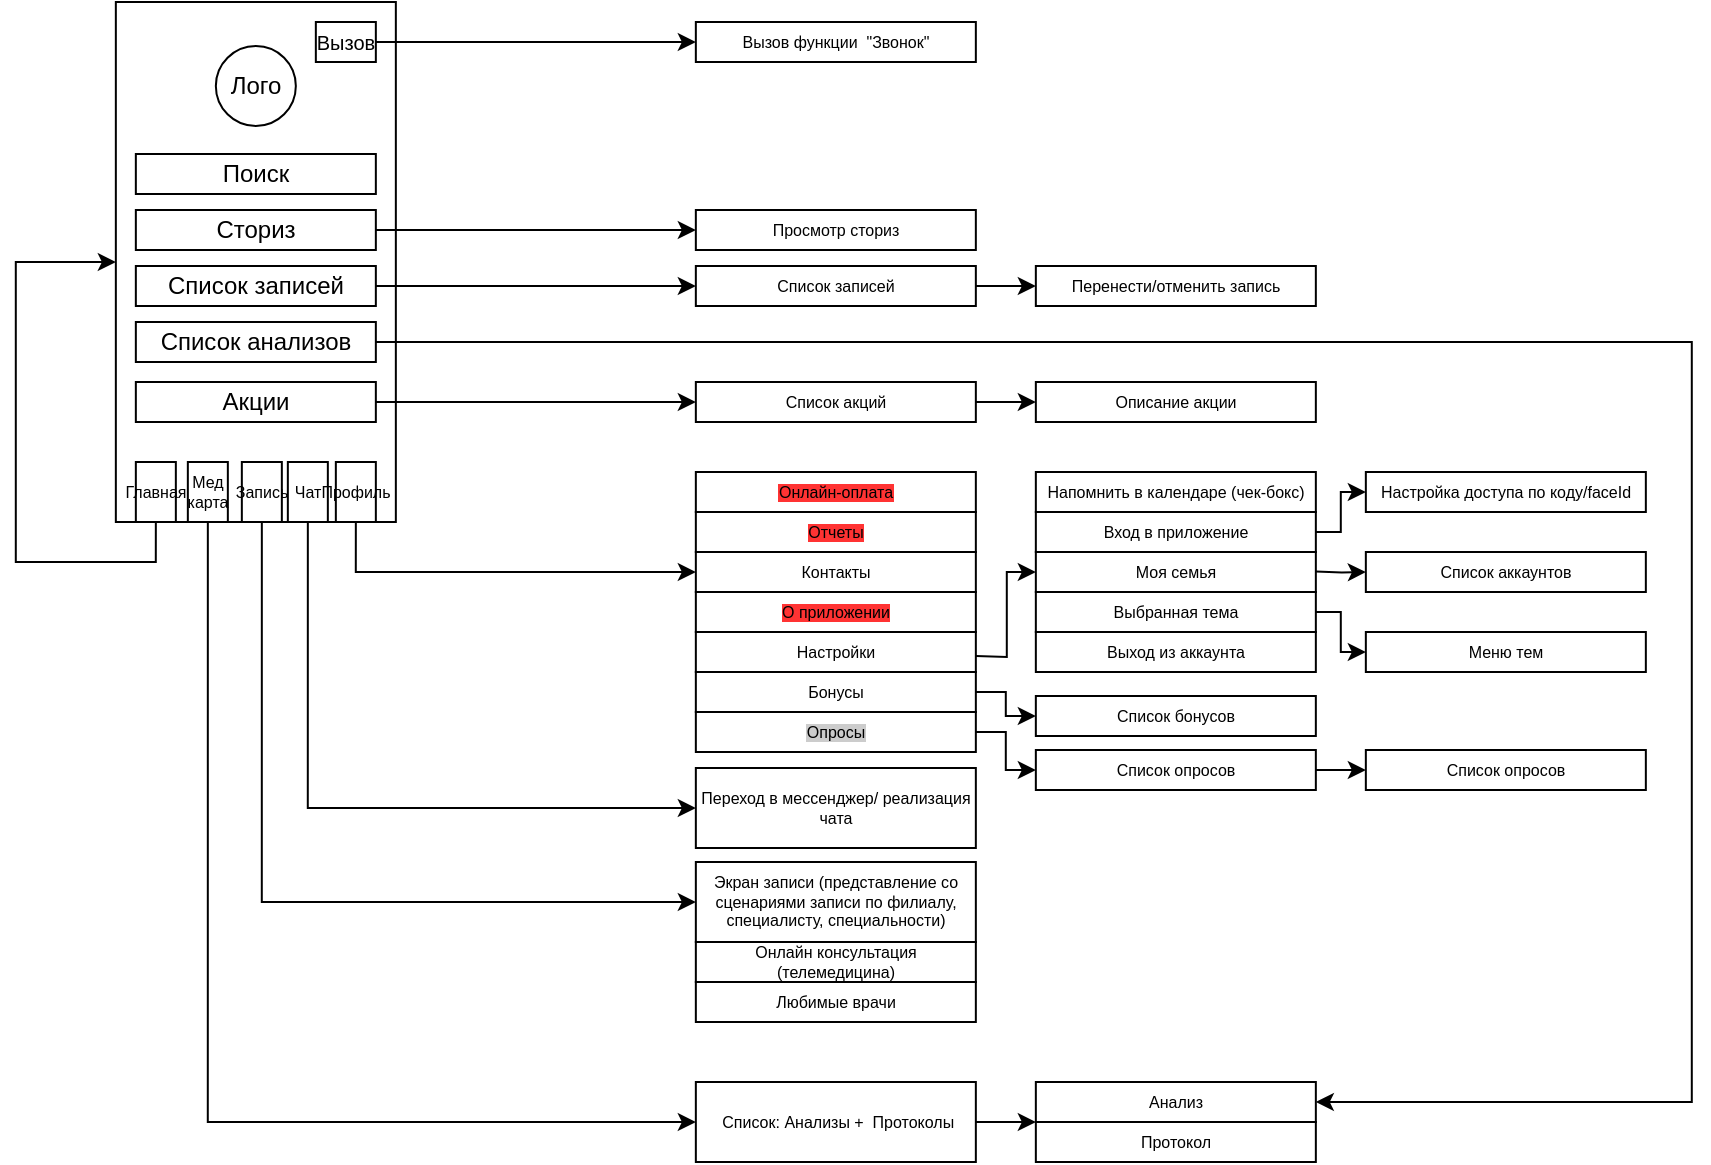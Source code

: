 <mxfile version="20.5.3" type="github" pages="2">
  <diagram name="Ver1" id="e56a1550-8fbb-45ad-956c-1786394a9013">
    <mxGraphModel dx="1193" dy="715" grid="0" gridSize="10" guides="1" tooltips="1" connect="1" arrows="1" fold="1" page="1" pageScale="1" pageWidth="1169" pageHeight="827" background="none" math="0" shadow="0">
      <root>
        <mxCell id="0" />
        <mxCell id="1" parent="0" />
        <mxCell id="BF7QnLyOECrAmGqUTROv-1" value="" style="whiteSpace=wrap;html=1;fillColor=none;strokeColor=#000000;" parent="1" vertex="1">
          <mxGeometry x="237.92" y="85" width="140" height="260" as="geometry" />
        </mxCell>
        <mxCell id="BF7QnLyOECrAmGqUTROv-2" value="Сториз" style="rounded=0;whiteSpace=wrap;html=1;fillColor=none;" parent="1" vertex="1">
          <mxGeometry x="247.92" y="189" width="120" height="20" as="geometry" />
        </mxCell>
        <mxCell id="BF7QnLyOECrAmGqUTROv-3" value="Список записей" style="rounded=0;whiteSpace=wrap;html=1;fillColor=none;" parent="1" vertex="1">
          <mxGeometry x="247.92" y="217" width="120" height="20" as="geometry" />
        </mxCell>
        <mxCell id="BF7QnLyOECrAmGqUTROv-4" value="Лого" style="ellipse;whiteSpace=wrap;html=1;aspect=fixed;fillColor=none;" parent="1" vertex="1">
          <mxGeometry x="287.92" y="107" width="40" height="40" as="geometry" />
        </mxCell>
        <mxCell id="BF7QnLyOECrAmGqUTROv-5" value="Вызов" style="rounded=0;whiteSpace=wrap;html=1;fillColor=none;fontSize=10;" parent="1" vertex="1">
          <mxGeometry x="337.92" y="95" width="30" height="20" as="geometry" />
        </mxCell>
        <mxCell id="BF7QnLyOECrAmGqUTROv-6" value="Список анализов" style="rounded=0;whiteSpace=wrap;html=1;fillColor=none;" parent="1" vertex="1">
          <mxGeometry x="247.92" y="245" width="120" height="20" as="geometry" />
        </mxCell>
        <mxCell id="BF7QnLyOECrAmGqUTROv-7" value="&lt;font style=&quot;font-size: 8px;&quot;&gt;Главная&lt;/font&gt;" style="rounded=0;whiteSpace=wrap;html=1;fillColor=none;fontSize=8;" parent="1" vertex="1">
          <mxGeometry x="247.92" y="315" width="20" height="30" as="geometry" />
        </mxCell>
        <mxCell id="BF7QnLyOECrAmGqUTROv-8" value="&lt;font style=&quot;font-size: 8px;&quot;&gt;Запись&lt;/font&gt;" style="rounded=0;whiteSpace=wrap;html=1;fillColor=none;fontSize=8;" parent="1" vertex="1">
          <mxGeometry x="300.92" y="315" width="20" height="30" as="geometry" />
        </mxCell>
        <mxCell id="BF7QnLyOECrAmGqUTROv-9" value="&lt;font style=&quot;font-size: 8px;&quot;&gt;Мед карта&lt;/font&gt;" style="rounded=0;whiteSpace=wrap;html=1;fillColor=none;fontSize=8;" parent="1" vertex="1">
          <mxGeometry x="273.92" y="315" width="20" height="30" as="geometry" />
        </mxCell>
        <mxCell id="BF7QnLyOECrAmGqUTROv-10" value="&lt;font style=&quot;font-size: 8px;&quot;&gt;Профиль&lt;/font&gt;" style="rounded=0;whiteSpace=wrap;html=1;fillColor=none;fontSize=8;" parent="1" vertex="1">
          <mxGeometry x="347.92" y="315" width="20" height="30" as="geometry" />
        </mxCell>
        <mxCell id="BF7QnLyOECrAmGqUTROv-11" value="Экран записи (представление со сценариями записи по филиалу, специалисту, специальности)" style="whiteSpace=wrap;html=1;strokeColor=#000000;fontSize=8;fillColor=none;" parent="1" vertex="1">
          <mxGeometry x="527.92" y="515" width="140" height="40" as="geometry" />
        </mxCell>
        <mxCell id="BF7QnLyOECrAmGqUTROv-13" value="" style="endArrow=classic;html=1;rounded=0;fontSize=8;edgeStyle=orthogonalEdgeStyle;exitX=0.5;exitY=1;exitDx=0;exitDy=0;entryX=0;entryY=0.5;entryDx=0;entryDy=0;" parent="1" source="BF7QnLyOECrAmGqUTROv-8" target="BF7QnLyOECrAmGqUTROv-11" edge="1">
          <mxGeometry width="50" height="50" relative="1" as="geometry">
            <mxPoint x="347.92" y="485" as="sourcePoint" />
            <mxPoint x="397.92" y="435" as="targetPoint" />
            <Array as="points">
              <mxPoint x="310.92" y="535" />
            </Array>
          </mxGeometry>
        </mxCell>
        <mxCell id="BF7QnLyOECrAmGqUTROv-15" value="Список записей" style="whiteSpace=wrap;html=1;strokeColor=#000000;fontSize=8;fillColor=none;" parent="1" vertex="1">
          <mxGeometry x="527.92" y="217" width="140" height="20" as="geometry" />
        </mxCell>
        <mxCell id="BF7QnLyOECrAmGqUTROv-16" value="" style="endArrow=classic;html=1;rounded=0;fontSize=8;edgeStyle=orthogonalEdgeStyle;exitX=1;exitY=0.5;exitDx=0;exitDy=0;entryX=0;entryY=0.5;entryDx=0;entryDy=0;" parent="1" source="BF7QnLyOECrAmGqUTROv-3" target="BF7QnLyOECrAmGqUTROv-15" edge="1">
          <mxGeometry width="50" height="50" relative="1" as="geometry">
            <mxPoint x="302.92" y="355" as="sourcePoint" />
            <mxPoint x="537.92" y="140" as="targetPoint" />
          </mxGeometry>
        </mxCell>
        <mxCell id="BF7QnLyOECrAmGqUTROv-18" value="" style="endArrow=classic;html=1;rounded=0;fontSize=8;edgeStyle=orthogonalEdgeStyle;entryX=0;entryY=0.5;entryDx=0;entryDy=0;exitX=0.5;exitY=1;exitDx=0;exitDy=0;" parent="1" source="BF7QnLyOECrAmGqUTROv-9" target="BF7QnLyOECrAmGqUTROv-19" edge="1">
          <mxGeometry width="50" height="50" relative="1" as="geometry">
            <mxPoint x="302.92" y="355" as="sourcePoint" />
            <mxPoint x="527.92" y="575" as="targetPoint" />
            <Array as="points">
              <mxPoint x="283.92" y="645" />
            </Array>
          </mxGeometry>
        </mxCell>
        <mxCell id="BF7QnLyOECrAmGqUTROv-19" value="&amp;nbsp;Список: Анализы + &amp;nbsp;Протоколы" style="whiteSpace=wrap;html=1;strokeColor=#000000;fontSize=8;fillColor=none;" parent="1" vertex="1">
          <mxGeometry x="527.92" y="625" width="140" height="40" as="geometry" />
        </mxCell>
        <mxCell id="BF7QnLyOECrAmGqUTROv-24" value="" style="endArrow=classic;html=1;rounded=0;fontSize=8;edgeStyle=orthogonalEdgeStyle;exitX=0.5;exitY=1;exitDx=0;exitDy=0;entryX=0;entryY=0.5;entryDx=0;entryDy=0;" parent="1" source="BF7QnLyOECrAmGqUTROv-10" target="BF7QnLyOECrAmGqUTROv-34" edge="1">
          <mxGeometry width="50" height="50" relative="1" as="geometry">
            <mxPoint x="332.92" y="355" as="sourcePoint" />
            <mxPoint x="527.92" y="315" as="targetPoint" />
            <Array as="points">
              <mxPoint x="357.92" y="370" />
            </Array>
          </mxGeometry>
        </mxCell>
        <mxCell id="BF7QnLyOECrAmGqUTROv-25" value="Отчеты" style="whiteSpace=wrap;html=1;strokeColor=#000000;fontSize=8;fillColor=none;labelBackgroundColor=#FF3333;" parent="1" vertex="1">
          <mxGeometry x="527.92" y="340" width="140" height="20" as="geometry" />
        </mxCell>
        <mxCell id="BF7QnLyOECrAmGqUTROv-26" value="Онлайн-оплата" style="whiteSpace=wrap;html=1;strokeColor=#000000;fontSize=8;fillColor=none;labelBackgroundColor=#FF3333;" parent="1" vertex="1">
          <mxGeometry x="527.92" y="320" width="140" height="20" as="geometry" />
        </mxCell>
        <mxCell id="BF7QnLyOECrAmGqUTROv-27" value="Перенести/отменить запись" style="whiteSpace=wrap;html=1;strokeColor=#000000;fontSize=8;fillColor=none;" parent="1" vertex="1">
          <mxGeometry x="697.92" y="217" width="140" height="20" as="geometry" />
        </mxCell>
        <mxCell id="BF7QnLyOECrAmGqUTROv-28" value="" style="endArrow=classic;html=1;rounded=0;fontSize=8;edgeStyle=orthogonalEdgeStyle;exitX=1;exitY=0.5;exitDx=0;exitDy=0;entryX=0;entryY=0.5;entryDx=0;entryDy=0;" parent="1" source="BF7QnLyOECrAmGqUTROv-15" target="BF7QnLyOECrAmGqUTROv-27" edge="1">
          <mxGeometry width="50" height="50" relative="1" as="geometry">
            <mxPoint x="377.92" y="321" as="sourcePoint" />
            <mxPoint x="537.92" y="270" as="targetPoint" />
          </mxGeometry>
        </mxCell>
        <mxCell id="BF7QnLyOECrAmGqUTROv-29" value="&lt;font style=&quot;font-size: 8px;&quot;&gt;Чат&lt;/font&gt;" style="rounded=0;whiteSpace=wrap;html=1;fillColor=none;fontSize=8;" parent="1" vertex="1">
          <mxGeometry x="323.92" y="315" width="20" height="30" as="geometry" />
        </mxCell>
        <mxCell id="BF7QnLyOECrAmGqUTROv-30" value="Переход в мессенджер/ реализация чата" style="whiteSpace=wrap;html=1;strokeColor=#000000;fontSize=8;fillColor=none;" parent="1" vertex="1">
          <mxGeometry x="527.92" y="468" width="140" height="40" as="geometry" />
        </mxCell>
        <mxCell id="BF7QnLyOECrAmGqUTROv-31" value="" style="endArrow=classic;html=1;rounded=0;fontSize=8;edgeStyle=orthogonalEdgeStyle;exitX=0.5;exitY=1;exitDx=0;exitDy=0;entryX=0;entryY=0.5;entryDx=0;entryDy=0;" parent="1" source="BF7QnLyOECrAmGqUTROv-29" target="BF7QnLyOECrAmGqUTROv-30" edge="1">
          <mxGeometry width="50" height="50" relative="1" as="geometry">
            <mxPoint x="367.92" y="355" as="sourcePoint" />
            <mxPoint x="537.92" y="325" as="targetPoint" />
          </mxGeometry>
        </mxCell>
        <mxCell id="BF7QnLyOECrAmGqUTROv-32" value="Настройки" style="whiteSpace=wrap;html=1;strokeColor=#000000;fontSize=8;fillColor=none;" parent="1" vertex="1">
          <mxGeometry x="527.92" y="400" width="140" height="20" as="geometry" />
        </mxCell>
        <mxCell id="BF7QnLyOECrAmGqUTROv-33" value="О приложении" style="whiteSpace=wrap;html=1;strokeColor=#000000;fontSize=8;fillColor=none;labelBackgroundColor=#FF3333;" parent="1" vertex="1">
          <mxGeometry x="527.92" y="380" width="140" height="20" as="geometry" />
        </mxCell>
        <mxCell id="BF7QnLyOECrAmGqUTROv-34" value="Контакты" style="whiteSpace=wrap;html=1;strokeColor=#000000;fontSize=8;fillColor=none;" parent="1" vertex="1">
          <mxGeometry x="527.92" y="360" width="140" height="20" as="geometry" />
        </mxCell>
        <mxCell id="BF7QnLyOECrAmGqUTROv-35" value="Любимые врачи" style="whiteSpace=wrap;html=1;strokeColor=#000000;fontSize=8;fillColor=none;" parent="1" vertex="1">
          <mxGeometry x="527.92" y="575" width="140" height="20" as="geometry" />
        </mxCell>
        <mxCell id="BF7QnLyOECrAmGqUTROv-36" value="&lt;span style=&quot;text-align: start;&quot; id=&quot;docs-internal-guid-0211ff13-7fff-39c4-9cb2-1fb3c6d399ae&quot;&gt;&lt;span style=&quot;font-family: Arial; font-variant-ligatures: normal; font-variant-east-asian: normal; font-variant-position: normal; vertical-align: baseline;&quot;&gt;&lt;font style=&quot;font-size: 8px;&quot;&gt;Онлайн консультация (телемедицина)&lt;/font&gt;&lt;/span&gt;&lt;/span&gt;" style="whiteSpace=wrap;html=1;strokeColor=#000000;fontSize=8;fillColor=none;" parent="1" vertex="1">
          <mxGeometry x="527.92" y="555" width="140" height="20" as="geometry" />
        </mxCell>
        <mxCell id="BF7QnLyOECrAmGqUTROv-37" value="" style="endArrow=classic;html=1;rounded=0;fontSize=8;edgeStyle=orthogonalEdgeStyle;exitX=1;exitY=0.5;exitDx=0;exitDy=0;entryX=1;entryY=0.5;entryDx=0;entryDy=0;" parent="1" source="BF7QnLyOECrAmGqUTROv-6" target="BF7QnLyOECrAmGqUTROv-43" edge="1">
          <mxGeometry width="50" height="50" relative="1" as="geometry">
            <mxPoint x="377.92" y="260" as="sourcePoint" />
            <mxPoint x="537.92" y="260" as="targetPoint" />
            <Array as="points">
              <mxPoint x="1025.92" y="255" />
              <mxPoint x="1025.92" y="635" />
            </Array>
          </mxGeometry>
        </mxCell>
        <mxCell id="BF7QnLyOECrAmGqUTROv-38" value="Просмотр сториз" style="whiteSpace=wrap;html=1;strokeColor=#000000;fontSize=8;fillColor=none;" parent="1" vertex="1">
          <mxGeometry x="527.92" y="189" width="140" height="20" as="geometry" />
        </mxCell>
        <mxCell id="BF7QnLyOECrAmGqUTROv-39" value="" style="endArrow=classic;html=1;rounded=0;fontSize=8;edgeStyle=orthogonalEdgeStyle;exitX=1;exitY=0.5;exitDx=0;exitDy=0;entryX=0;entryY=0.5;entryDx=0;entryDy=0;" parent="1" source="BF7QnLyOECrAmGqUTROv-2" target="BF7QnLyOECrAmGqUTROv-38" edge="1">
          <mxGeometry width="50" height="50" relative="1" as="geometry">
            <mxPoint x="377.92" y="260" as="sourcePoint" />
            <mxPoint x="537.92" y="260" as="targetPoint" />
          </mxGeometry>
        </mxCell>
        <mxCell id="BF7QnLyOECrAmGqUTROv-40" value="Вызов функции &amp;nbsp;&quot;Звонок&quot;" style="whiteSpace=wrap;html=1;strokeColor=#000000;fontSize=8;fillColor=none;" parent="1" vertex="1">
          <mxGeometry x="527.92" y="95" width="140" height="20" as="geometry" />
        </mxCell>
        <mxCell id="BF7QnLyOECrAmGqUTROv-41" value="" style="endArrow=classic;html=1;rounded=0;fontSize=8;edgeStyle=orthogonalEdgeStyle;exitX=1;exitY=0.5;exitDx=0;exitDy=0;entryX=0;entryY=0.5;entryDx=0;entryDy=0;" parent="1" source="BF7QnLyOECrAmGqUTROv-5" target="BF7QnLyOECrAmGqUTROv-40" edge="1">
          <mxGeometry width="50" height="50" relative="1" as="geometry">
            <mxPoint x="377.92" y="199" as="sourcePoint" />
            <mxPoint x="537.92" y="199" as="targetPoint" />
          </mxGeometry>
        </mxCell>
        <mxCell id="BF7QnLyOECrAmGqUTROv-42" value="" style="endArrow=classic;html=1;rounded=0;fontSize=8;edgeStyle=orthogonalEdgeStyle;entryX=0;entryY=0.5;entryDx=0;entryDy=0;exitX=0.5;exitY=1;exitDx=0;exitDy=0;" parent="1" source="BF7QnLyOECrAmGqUTROv-7" target="BF7QnLyOECrAmGqUTROv-1" edge="1">
          <mxGeometry width="50" height="50" relative="1" as="geometry">
            <mxPoint x="257.92" y="360" as="sourcePoint" />
            <mxPoint x="501.92" y="660" as="targetPoint" />
            <Array as="points">
              <mxPoint x="257.92" y="365" />
              <mxPoint x="187.92" y="365" />
              <mxPoint x="187.92" y="215" />
            </Array>
          </mxGeometry>
        </mxCell>
        <mxCell id="BF7QnLyOECrAmGqUTROv-43" value="Анализ" style="whiteSpace=wrap;html=1;strokeColor=#000000;fontSize=8;fillColor=none;" parent="1" vertex="1">
          <mxGeometry x="697.92" y="625" width="140" height="20" as="geometry" />
        </mxCell>
        <mxCell id="BF7QnLyOECrAmGqUTROv-44" value="Протокол" style="whiteSpace=wrap;html=1;strokeColor=#000000;fontSize=8;fillColor=none;" parent="1" vertex="1">
          <mxGeometry x="697.92" y="645" width="140" height="20" as="geometry" />
        </mxCell>
        <mxCell id="BF7QnLyOECrAmGqUTROv-47" value="" style="endArrow=classic;html=1;rounded=0;fontSize=8;edgeStyle=orthogonalEdgeStyle;exitX=1;exitY=0.5;exitDx=0;exitDy=0;entryX=0;entryY=0;entryDx=0;entryDy=0;" parent="1" source="BF7QnLyOECrAmGqUTROv-19" target="BF7QnLyOECrAmGqUTROv-44" edge="1">
          <mxGeometry width="50" height="50" relative="1" as="geometry">
            <mxPoint x="667.92" y="655" as="sourcePoint" />
            <mxPoint x="697.92" y="655" as="targetPoint" />
            <Array as="points">
              <mxPoint x="687.92" y="645" />
              <mxPoint x="687.92" y="645" />
            </Array>
          </mxGeometry>
        </mxCell>
        <mxCell id="BF7QnLyOECrAmGqUTROv-48" value="Акции" style="rounded=0;whiteSpace=wrap;html=1;fillColor=none;" parent="1" vertex="1">
          <mxGeometry x="247.92" y="275" width="120" height="20" as="geometry" />
        </mxCell>
        <mxCell id="BF7QnLyOECrAmGqUTROv-49" value="" style="endArrow=classic;html=1;rounded=0;fontSize=8;edgeStyle=orthogonalEdgeStyle;exitX=1;exitY=0.5;exitDx=0;exitDy=0;entryX=0;entryY=0.5;entryDx=0;entryDy=0;" parent="1" source="BF7QnLyOECrAmGqUTROv-48" target="BF7QnLyOECrAmGqUTROv-50" edge="1">
          <mxGeometry width="50" height="50" relative="1" as="geometry">
            <mxPoint x="377.92" y="265" as="sourcePoint" />
            <mxPoint x="477.92" y="305" as="targetPoint" />
            <Array as="points">
              <mxPoint x="477.92" y="285" />
              <mxPoint x="477.92" y="285" />
            </Array>
          </mxGeometry>
        </mxCell>
        <mxCell id="BF7QnLyOECrAmGqUTROv-50" value="Список акций" style="whiteSpace=wrap;html=1;strokeColor=#000000;fontSize=8;fillColor=none;" parent="1" vertex="1">
          <mxGeometry x="527.92" y="275" width="140" height="20" as="geometry" />
        </mxCell>
        <mxCell id="BF7QnLyOECrAmGqUTROv-51" value="Описание акции" style="whiteSpace=wrap;html=1;strokeColor=#000000;fontSize=8;fillColor=none;" parent="1" vertex="1">
          <mxGeometry x="697.92" y="275" width="140" height="20" as="geometry" />
        </mxCell>
        <mxCell id="BF7QnLyOECrAmGqUTROv-52" value="" style="endArrow=classic;html=1;rounded=0;fontSize=8;edgeStyle=orthogonalEdgeStyle;exitX=1;exitY=0.5;exitDx=0;exitDy=0;entryX=0;entryY=0.5;entryDx=0;entryDy=0;" parent="1" source="BF7QnLyOECrAmGqUTROv-50" target="BF7QnLyOECrAmGqUTROv-51" edge="1">
          <mxGeometry width="50" height="50" relative="1" as="geometry">
            <mxPoint x="667.92" y="284.79" as="sourcePoint" />
            <mxPoint x="697.92" y="284.79" as="targetPoint" />
          </mxGeometry>
        </mxCell>
        <mxCell id="BF7QnLyOECrAmGqUTROv-53" value="Бонусы" style="whiteSpace=wrap;html=1;strokeColor=#000000;fontSize=8;fillColor=none;" parent="1" vertex="1">
          <mxGeometry x="527.92" y="420" width="140" height="20" as="geometry" />
        </mxCell>
        <mxCell id="BF7QnLyOECrAmGqUTROv-54" value="Вход в приложение" style="whiteSpace=wrap;html=1;strokeColor=#000000;fontSize=8;fillColor=none;" parent="1" vertex="1">
          <mxGeometry x="697.92" y="340" width="140" height="20" as="geometry" />
        </mxCell>
        <mxCell id="BF7QnLyOECrAmGqUTROv-55" value="Моя семья" style="whiteSpace=wrap;html=1;strokeColor=#000000;fontSize=8;fillColor=none;" parent="1" vertex="1">
          <mxGeometry x="697.92" y="360" width="140" height="20" as="geometry" />
        </mxCell>
        <mxCell id="BF7QnLyOECrAmGqUTROv-56" value="Выбранная тема" style="whiteSpace=wrap;html=1;strokeColor=#000000;fontSize=8;fillColor=none;" parent="1" vertex="1">
          <mxGeometry x="697.92" y="380" width="140" height="20" as="geometry" />
        </mxCell>
        <mxCell id="BF7QnLyOECrAmGqUTROv-57" value="Напомнить в календаре (чек-бокс)" style="whiteSpace=wrap;html=1;strokeColor=#000000;fontSize=8;fillColor=none;" parent="1" vertex="1">
          <mxGeometry x="697.92" y="320" width="140" height="20" as="geometry" />
        </mxCell>
        <mxCell id="BF7QnLyOECrAmGqUTROv-58" value="Выход из аккаунта" style="whiteSpace=wrap;html=1;strokeColor=#000000;fontSize=8;fillColor=none;" parent="1" vertex="1">
          <mxGeometry x="697.92" y="400" width="140" height="20" as="geometry" />
        </mxCell>
        <mxCell id="BF7QnLyOECrAmGqUTROv-59" value="" style="endArrow=classic;html=1;rounded=0;fontSize=8;edgeStyle=orthogonalEdgeStyle;exitX=1;exitY=0.5;exitDx=0;exitDy=0;entryX=0;entryY=0.5;entryDx=0;entryDy=0;" parent="1" target="BF7QnLyOECrAmGqUTROv-55" edge="1">
          <mxGeometry width="50" height="50" relative="1" as="geometry">
            <mxPoint x="667.92" y="412" as="sourcePoint" />
            <mxPoint x="697.92" y="412" as="targetPoint" />
          </mxGeometry>
        </mxCell>
        <mxCell id="BF7QnLyOECrAmGqUTROv-60" value="Список бонусов" style="whiteSpace=wrap;html=1;strokeColor=#000000;fontSize=8;fillColor=none;" parent="1" vertex="1">
          <mxGeometry x="697.92" y="432" width="140" height="20" as="geometry" />
        </mxCell>
        <mxCell id="BF7QnLyOECrAmGqUTROv-61" value="" style="endArrow=classic;html=1;rounded=0;fontSize=8;edgeStyle=orthogonalEdgeStyle;exitX=1;exitY=0.5;exitDx=0;exitDy=0;entryX=0;entryY=0.5;entryDx=0;entryDy=0;" parent="1" source="BF7QnLyOECrAmGqUTROv-53" target="BF7QnLyOECrAmGqUTROv-60" edge="1">
          <mxGeometry width="50" height="50" relative="1" as="geometry">
            <mxPoint x="677.92" y="422.0" as="sourcePoint" />
            <mxPoint x="707.92" y="422.0" as="targetPoint" />
          </mxGeometry>
        </mxCell>
        <mxCell id="BF7QnLyOECrAmGqUTROv-62" value="Меню тем" style="whiteSpace=wrap;html=1;strokeColor=#000000;fontSize=8;fillColor=none;" parent="1" vertex="1">
          <mxGeometry x="862.92" y="400" width="140" height="20" as="geometry" />
        </mxCell>
        <mxCell id="BF7QnLyOECrAmGqUTROv-63" value="Список аккаунтов" style="whiteSpace=wrap;html=1;strokeColor=#000000;fontSize=8;fillColor=none;" parent="1" vertex="1">
          <mxGeometry x="862.92" y="360" width="140" height="20" as="geometry" />
        </mxCell>
        <mxCell id="BF7QnLyOECrAmGqUTROv-64" value="" style="endArrow=classic;html=1;rounded=0;fontSize=8;edgeStyle=orthogonalEdgeStyle;exitX=1;exitY=0.5;exitDx=0;exitDy=0;entryX=0;entryY=0.5;entryDx=0;entryDy=0;" parent="1" target="BF7QnLyOECrAmGqUTROv-63" edge="1">
          <mxGeometry width="50" height="50" relative="1" as="geometry">
            <mxPoint x="837.92" y="369.7" as="sourcePoint" />
            <mxPoint x="867.92" y="369.7" as="targetPoint" />
          </mxGeometry>
        </mxCell>
        <mxCell id="BF7QnLyOECrAmGqUTROv-65" value="" style="endArrow=classic;html=1;rounded=0;fontSize=8;edgeStyle=orthogonalEdgeStyle;exitX=1;exitY=0.5;exitDx=0;exitDy=0;entryX=0;entryY=0.5;entryDx=0;entryDy=0;" parent="1" source="BF7QnLyOECrAmGqUTROv-56" target="BF7QnLyOECrAmGqUTROv-62" edge="1">
          <mxGeometry width="50" height="50" relative="1" as="geometry">
            <mxPoint x="847.92" y="379.7" as="sourcePoint" />
            <mxPoint x="862.92" y="390" as="targetPoint" />
          </mxGeometry>
        </mxCell>
        <mxCell id="BF7QnLyOECrAmGqUTROv-66" value="Настройка доступа по коду/faceId" style="whiteSpace=wrap;html=1;strokeColor=#000000;fontSize=8;fillColor=none;" parent="1" vertex="1">
          <mxGeometry x="862.92" y="320" width="140" height="20" as="geometry" />
        </mxCell>
        <mxCell id="BF7QnLyOECrAmGqUTROv-67" value="" style="endArrow=classic;html=1;rounded=0;fontSize=8;edgeStyle=orthogonalEdgeStyle;exitX=1;exitY=0.5;exitDx=0;exitDy=0;entryX=0;entryY=0.5;entryDx=0;entryDy=0;" parent="1" source="BF7QnLyOECrAmGqUTROv-54" target="BF7QnLyOECrAmGqUTROv-66" edge="1">
          <mxGeometry width="50" height="50" relative="1" as="geometry">
            <mxPoint x="847.92" y="379.7" as="sourcePoint" />
            <mxPoint x="872.92" y="373" as="targetPoint" />
          </mxGeometry>
        </mxCell>
        <mxCell id="BF7QnLyOECrAmGqUTROv-68" value="Поиск" style="rounded=0;whiteSpace=wrap;html=1;fillColor=none;" parent="1" vertex="1">
          <mxGeometry x="247.92" y="161" width="120" height="20" as="geometry" />
        </mxCell>
        <mxCell id="k1fs1QFeKdRCvhNn2i54-1" value="Список опросов" style="whiteSpace=wrap;html=1;strokeColor=#000000;fontSize=8;fillColor=none;" parent="1" vertex="1">
          <mxGeometry x="697.92" y="459" width="140" height="20" as="geometry" />
        </mxCell>
        <mxCell id="k1fs1QFeKdRCvhNn2i54-2" value="Опросы" style="whiteSpace=wrap;html=1;strokeColor=#000000;fontSize=8;fillColor=none;labelBackgroundColor=#CCCCCC;" parent="1" vertex="1">
          <mxGeometry x="527.92" y="440" width="140" height="20" as="geometry" />
        </mxCell>
        <mxCell id="k1fs1QFeKdRCvhNn2i54-3" value="" style="endArrow=classic;html=1;rounded=0;fontSize=8;edgeStyle=orthogonalEdgeStyle;exitX=1;exitY=0.5;exitDx=0;exitDy=0;" parent="1" source="k1fs1QFeKdRCvhNn2i54-2" target="k1fs1QFeKdRCvhNn2i54-1" edge="1">
          <mxGeometry width="50" height="50" relative="1" as="geometry">
            <mxPoint x="677.92" y="440" as="sourcePoint" />
            <mxPoint x="707.92" y="452" as="targetPoint" />
          </mxGeometry>
        </mxCell>
        <mxCell id="k1fs1QFeKdRCvhNn2i54-4" value="Список опросов" style="whiteSpace=wrap;html=1;strokeColor=#000000;fontSize=8;fillColor=none;" parent="1" vertex="1">
          <mxGeometry x="862.92" y="459" width="140" height="20" as="geometry" />
        </mxCell>
        <mxCell id="k1fs1QFeKdRCvhNn2i54-5" value="" style="endArrow=classic;html=1;rounded=0;fontSize=8;edgeStyle=orthogonalEdgeStyle;exitX=1;exitY=0.5;exitDx=0;exitDy=0;entryX=0;entryY=0.5;entryDx=0;entryDy=0;" parent="1" source="k1fs1QFeKdRCvhNn2i54-1" target="k1fs1QFeKdRCvhNn2i54-4" edge="1">
          <mxGeometry width="50" height="50" relative="1" as="geometry">
            <mxPoint x="847.92" y="400" as="sourcePoint" />
            <mxPoint x="865" y="471" as="targetPoint" />
          </mxGeometry>
        </mxCell>
      </root>
    </mxGraphModel>
  </diagram>
  <diagram name="Ver2" id="_XpzZREW6Q4X_nUnu5YK">
    <mxGraphModel dx="1454" dy="830" grid="0" gridSize="10" guides="1" tooltips="1" connect="1" arrows="1" fold="1" page="1" pageScale="1" pageWidth="1169" pageHeight="827" background="none" math="0" shadow="0">
      <root>
        <mxCell id="2I2yMGfu_WmOvKe_8lOT-0" />
        <mxCell id="2I2yMGfu_WmOvKe_8lOT-1" parent="2I2yMGfu_WmOvKe_8lOT-0" />
        <mxCell id="2I2yMGfu_WmOvKe_8lOT-2" value="" style="whiteSpace=wrap;html=1;fillColor=none;strokeColor=#000000;" vertex="1" parent="2I2yMGfu_WmOvKe_8lOT-1">
          <mxGeometry x="227.06" y="102.5" width="140" height="260" as="geometry" />
        </mxCell>
        <mxCell id="2I2yMGfu_WmOvKe_8lOT-3" value="Сториз" style="rounded=0;whiteSpace=wrap;html=1;fillColor=none;" vertex="1" parent="2I2yMGfu_WmOvKe_8lOT-1">
          <mxGeometry x="237.06" y="206.5" width="120" height="20" as="geometry" />
        </mxCell>
        <mxCell id="2I2yMGfu_WmOvKe_8lOT-4" value="Список записей" style="rounded=0;whiteSpace=wrap;html=1;fillColor=none;" vertex="1" parent="2I2yMGfu_WmOvKe_8lOT-1">
          <mxGeometry x="237.06" y="234.5" width="120" height="20" as="geometry" />
        </mxCell>
        <mxCell id="2I2yMGfu_WmOvKe_8lOT-5" value="Лого" style="ellipse;whiteSpace=wrap;html=1;aspect=fixed;fillColor=none;" vertex="1" parent="2I2yMGfu_WmOvKe_8lOT-1">
          <mxGeometry x="277.06" y="124.5" width="40" height="40" as="geometry" />
        </mxCell>
        <mxCell id="2I2yMGfu_WmOvKe_8lOT-6" value="Вызов" style="rounded=0;whiteSpace=wrap;html=1;fillColor=none;fontSize=10;" vertex="1" parent="2I2yMGfu_WmOvKe_8lOT-1">
          <mxGeometry x="327.06" y="112.5" width="30" height="20" as="geometry" />
        </mxCell>
        <mxCell id="2I2yMGfu_WmOvKe_8lOT-8" value="&lt;font style=&quot;font-size: 8px;&quot;&gt;Главная&lt;/font&gt;" style="rounded=0;whiteSpace=wrap;html=1;fillColor=none;fontSize=8;" vertex="1" parent="2I2yMGfu_WmOvKe_8lOT-1">
          <mxGeometry x="237.06" y="332.5" width="20" height="30" as="geometry" />
        </mxCell>
        <mxCell id="2I2yMGfu_WmOvKe_8lOT-9" value="&lt;font style=&quot;font-size: 8px;&quot;&gt;Запись&lt;/font&gt;" style="rounded=0;whiteSpace=wrap;html=1;fillColor=none;fontSize=8;" vertex="1" parent="2I2yMGfu_WmOvKe_8lOT-1">
          <mxGeometry x="290.06" y="332.5" width="20" height="30" as="geometry" />
        </mxCell>
        <mxCell id="2I2yMGfu_WmOvKe_8lOT-10" value="&lt;font style=&quot;font-size: 8px;&quot;&gt;Мед карта&lt;/font&gt;" style="rounded=0;whiteSpace=wrap;html=1;fillColor=none;fontSize=8;" vertex="1" parent="2I2yMGfu_WmOvKe_8lOT-1">
          <mxGeometry x="263.06" y="332.5" width="20" height="30" as="geometry" />
        </mxCell>
        <mxCell id="2I2yMGfu_WmOvKe_8lOT-11" value="&lt;font style=&quot;font-size: 8px;&quot;&gt;Профиль&lt;/font&gt;" style="rounded=0;whiteSpace=wrap;html=1;fillColor=none;fontSize=8;" vertex="1" parent="2I2yMGfu_WmOvKe_8lOT-1">
          <mxGeometry x="337.06" y="332.5" width="20" height="30" as="geometry" />
        </mxCell>
        <mxCell id="2I2yMGfu_WmOvKe_8lOT-12" value="Экран записи (представление со сценариями записи по филиалу, специалисту, специальности)" style="whiteSpace=wrap;html=1;strokeColor=#000000;fontSize=8;fillColor=none;" vertex="1" parent="2I2yMGfu_WmOvKe_8lOT-1">
          <mxGeometry x="517.06" y="532.5" width="140" height="40" as="geometry" />
        </mxCell>
        <mxCell id="2I2yMGfu_WmOvKe_8lOT-13" value="" style="endArrow=classic;html=1;rounded=0;fontSize=8;edgeStyle=orthogonalEdgeStyle;exitX=0.5;exitY=1;exitDx=0;exitDy=0;entryX=0;entryY=0.5;entryDx=0;entryDy=0;" edge="1" parent="2I2yMGfu_WmOvKe_8lOT-1" source="2I2yMGfu_WmOvKe_8lOT-9" target="2I2yMGfu_WmOvKe_8lOT-12">
          <mxGeometry width="50" height="50" relative="1" as="geometry">
            <mxPoint x="337.06" y="502.5" as="sourcePoint" />
            <mxPoint x="387.06" y="452.5" as="targetPoint" />
            <Array as="points">
              <mxPoint x="300.06" y="552.5" />
            </Array>
          </mxGeometry>
        </mxCell>
        <mxCell id="2I2yMGfu_WmOvKe_8lOT-14" value="Список записей" style="whiteSpace=wrap;html=1;strokeColor=#000000;fontSize=8;fillColor=none;" vertex="1" parent="2I2yMGfu_WmOvKe_8lOT-1">
          <mxGeometry x="517.06" y="234.5" width="140" height="20" as="geometry" />
        </mxCell>
        <mxCell id="2I2yMGfu_WmOvKe_8lOT-15" value="" style="endArrow=classic;html=1;rounded=0;fontSize=8;edgeStyle=orthogonalEdgeStyle;exitX=1;exitY=0.5;exitDx=0;exitDy=0;entryX=0;entryY=0.5;entryDx=0;entryDy=0;" edge="1" parent="2I2yMGfu_WmOvKe_8lOT-1" source="2I2yMGfu_WmOvKe_8lOT-4" target="2I2yMGfu_WmOvKe_8lOT-14">
          <mxGeometry width="50" height="50" relative="1" as="geometry">
            <mxPoint x="292.06" y="372.5" as="sourcePoint" />
            <mxPoint x="527.06" y="157.5" as="targetPoint" />
          </mxGeometry>
        </mxCell>
        <mxCell id="2I2yMGfu_WmOvKe_8lOT-16" value="" style="endArrow=classic;html=1;rounded=0;fontSize=8;edgeStyle=orthogonalEdgeStyle;entryX=0;entryY=0.5;entryDx=0;entryDy=0;exitX=0.5;exitY=1;exitDx=0;exitDy=0;" edge="1" parent="2I2yMGfu_WmOvKe_8lOT-1" source="2I2yMGfu_WmOvKe_8lOT-10" target="2I2yMGfu_WmOvKe_8lOT-17">
          <mxGeometry width="50" height="50" relative="1" as="geometry">
            <mxPoint x="292.06" y="372.5" as="sourcePoint" />
            <mxPoint x="517.06" y="592.5" as="targetPoint" />
            <Array as="points">
              <mxPoint x="273.06" y="662.5" />
            </Array>
          </mxGeometry>
        </mxCell>
        <mxCell id="2I2yMGfu_WmOvKe_8lOT-17" value="&amp;nbsp;Список: Анализы + &amp;nbsp;Протоколы" style="whiteSpace=wrap;html=1;strokeColor=#000000;fontSize=8;fillColor=none;" vertex="1" parent="2I2yMGfu_WmOvKe_8lOT-1">
          <mxGeometry x="517.06" y="642.5" width="140" height="40" as="geometry" />
        </mxCell>
        <mxCell id="2I2yMGfu_WmOvKe_8lOT-18" value="" style="endArrow=classic;html=1;rounded=0;fontSize=8;edgeStyle=orthogonalEdgeStyle;exitX=0.5;exitY=1;exitDx=0;exitDy=0;entryX=0;entryY=0.5;entryDx=0;entryDy=0;" edge="1" parent="2I2yMGfu_WmOvKe_8lOT-1" source="2I2yMGfu_WmOvKe_8lOT-11" target="2I2yMGfu_WmOvKe_8lOT-28">
          <mxGeometry width="50" height="50" relative="1" as="geometry">
            <mxPoint x="322.06" y="372.5" as="sourcePoint" />
            <mxPoint x="517.06" y="332.5" as="targetPoint" />
            <Array as="points">
              <mxPoint x="347.06" y="387.5" />
            </Array>
          </mxGeometry>
        </mxCell>
        <mxCell id="2I2yMGfu_WmOvKe_8lOT-21" value="Перенести/отменить запись" style="whiteSpace=wrap;html=1;strokeColor=#000000;fontSize=8;fillColor=none;" vertex="1" parent="2I2yMGfu_WmOvKe_8lOT-1">
          <mxGeometry x="687.06" y="234.5" width="140" height="20" as="geometry" />
        </mxCell>
        <mxCell id="2I2yMGfu_WmOvKe_8lOT-22" value="" style="endArrow=classic;html=1;rounded=0;fontSize=8;edgeStyle=orthogonalEdgeStyle;exitX=1;exitY=0.5;exitDx=0;exitDy=0;entryX=0;entryY=0.5;entryDx=0;entryDy=0;" edge="1" parent="2I2yMGfu_WmOvKe_8lOT-1" source="2I2yMGfu_WmOvKe_8lOT-14" target="2I2yMGfu_WmOvKe_8lOT-21">
          <mxGeometry width="50" height="50" relative="1" as="geometry">
            <mxPoint x="367.06" y="338.5" as="sourcePoint" />
            <mxPoint x="527.06" y="287.5" as="targetPoint" />
          </mxGeometry>
        </mxCell>
        <mxCell id="2I2yMGfu_WmOvKe_8lOT-23" value="&lt;font style=&quot;font-size: 8px;&quot;&gt;Чат&lt;/font&gt;" style="rounded=0;whiteSpace=wrap;html=1;fillColor=none;fontSize=8;" vertex="1" parent="2I2yMGfu_WmOvKe_8lOT-1">
          <mxGeometry x="313.06" y="332.5" width="20" height="30" as="geometry" />
        </mxCell>
        <mxCell id="2I2yMGfu_WmOvKe_8lOT-24" value="Переход в мессенджер/ реализация чата" style="whiteSpace=wrap;html=1;strokeColor=#000000;fontSize=8;fillColor=none;" vertex="1" parent="2I2yMGfu_WmOvKe_8lOT-1">
          <mxGeometry x="517.06" y="485.5" width="140" height="40" as="geometry" />
        </mxCell>
        <mxCell id="2I2yMGfu_WmOvKe_8lOT-25" value="" style="endArrow=classic;html=1;rounded=0;fontSize=8;edgeStyle=orthogonalEdgeStyle;exitX=0.5;exitY=1;exitDx=0;exitDy=0;entryX=0;entryY=0.5;entryDx=0;entryDy=0;" edge="1" parent="2I2yMGfu_WmOvKe_8lOT-1" source="2I2yMGfu_WmOvKe_8lOT-23" target="2I2yMGfu_WmOvKe_8lOT-24">
          <mxGeometry width="50" height="50" relative="1" as="geometry">
            <mxPoint x="357.06" y="372.5" as="sourcePoint" />
            <mxPoint x="527.06" y="342.5" as="targetPoint" />
          </mxGeometry>
        </mxCell>
        <mxCell id="2I2yMGfu_WmOvKe_8lOT-26" value="Настройки" style="whiteSpace=wrap;html=1;strokeColor=#000000;fontSize=8;fillColor=none;" vertex="1" parent="2I2yMGfu_WmOvKe_8lOT-1">
          <mxGeometry x="517.06" y="397.5" width="140" height="20" as="geometry" />
        </mxCell>
        <mxCell id="2I2yMGfu_WmOvKe_8lOT-28" value="Контакты" style="whiteSpace=wrap;html=1;strokeColor=#000000;fontSize=8;fillColor=none;" vertex="1" parent="2I2yMGfu_WmOvKe_8lOT-1">
          <mxGeometry x="517.06" y="377.5" width="140" height="20" as="geometry" />
        </mxCell>
        <mxCell id="2I2yMGfu_WmOvKe_8lOT-29" value="Любимые врачи" style="whiteSpace=wrap;html=1;strokeColor=#000000;fontSize=8;fillColor=none;" vertex="1" parent="2I2yMGfu_WmOvKe_8lOT-1">
          <mxGeometry x="517.06" y="592.5" width="140" height="20" as="geometry" />
        </mxCell>
        <mxCell id="2I2yMGfu_WmOvKe_8lOT-30" value="&lt;span style=&quot;text-align: start;&quot; id=&quot;docs-internal-guid-0211ff13-7fff-39c4-9cb2-1fb3c6d399ae&quot;&gt;&lt;span style=&quot;font-family: Arial; font-variant-ligatures: normal; font-variant-east-asian: normal; font-variant-position: normal; vertical-align: baseline;&quot;&gt;&lt;font style=&quot;font-size: 8px;&quot;&gt;Онлайн консультация (телемедицина)&lt;/font&gt;&lt;/span&gt;&lt;/span&gt;" style="whiteSpace=wrap;html=1;strokeColor=#000000;fontSize=8;fillColor=none;" vertex="1" parent="2I2yMGfu_WmOvKe_8lOT-1">
          <mxGeometry x="517.06" y="572.5" width="140" height="20" as="geometry" />
        </mxCell>
        <mxCell id="2I2yMGfu_WmOvKe_8lOT-32" value="Просмотр сториз" style="whiteSpace=wrap;html=1;strokeColor=#000000;fontSize=8;fillColor=none;" vertex="1" parent="2I2yMGfu_WmOvKe_8lOT-1">
          <mxGeometry x="517.06" y="206.5" width="140" height="20" as="geometry" />
        </mxCell>
        <mxCell id="2I2yMGfu_WmOvKe_8lOT-33" value="" style="endArrow=classic;html=1;rounded=0;fontSize=8;edgeStyle=orthogonalEdgeStyle;exitX=1;exitY=0.5;exitDx=0;exitDy=0;entryX=0;entryY=0.5;entryDx=0;entryDy=0;" edge="1" parent="2I2yMGfu_WmOvKe_8lOT-1" source="2I2yMGfu_WmOvKe_8lOT-3" target="2I2yMGfu_WmOvKe_8lOT-32">
          <mxGeometry width="50" height="50" relative="1" as="geometry">
            <mxPoint x="367.06" y="277.5" as="sourcePoint" />
            <mxPoint x="527.06" y="277.5" as="targetPoint" />
          </mxGeometry>
        </mxCell>
        <mxCell id="2I2yMGfu_WmOvKe_8lOT-34" value="Вызов функции &amp;nbsp;&quot;Звонок&quot;" style="whiteSpace=wrap;html=1;strokeColor=#000000;fontSize=8;fillColor=none;" vertex="1" parent="2I2yMGfu_WmOvKe_8lOT-1">
          <mxGeometry x="517.06" y="112.5" width="140" height="20" as="geometry" />
        </mxCell>
        <mxCell id="2I2yMGfu_WmOvKe_8lOT-35" value="" style="endArrow=classic;html=1;rounded=0;fontSize=8;edgeStyle=orthogonalEdgeStyle;exitX=1;exitY=0.5;exitDx=0;exitDy=0;entryX=0;entryY=0.5;entryDx=0;entryDy=0;" edge="1" parent="2I2yMGfu_WmOvKe_8lOT-1" source="2I2yMGfu_WmOvKe_8lOT-6" target="2I2yMGfu_WmOvKe_8lOT-34">
          <mxGeometry width="50" height="50" relative="1" as="geometry">
            <mxPoint x="367.06" y="216.5" as="sourcePoint" />
            <mxPoint x="527.06" y="216.5" as="targetPoint" />
          </mxGeometry>
        </mxCell>
        <mxCell id="2I2yMGfu_WmOvKe_8lOT-36" value="" style="endArrow=classic;html=1;rounded=0;fontSize=8;edgeStyle=orthogonalEdgeStyle;entryX=0;entryY=0.5;entryDx=0;entryDy=0;exitX=0.5;exitY=1;exitDx=0;exitDy=0;" edge="1" parent="2I2yMGfu_WmOvKe_8lOT-1" source="2I2yMGfu_WmOvKe_8lOT-8" target="2I2yMGfu_WmOvKe_8lOT-2">
          <mxGeometry width="50" height="50" relative="1" as="geometry">
            <mxPoint x="247.06" y="377.5" as="sourcePoint" />
            <mxPoint x="491.06" y="677.5" as="targetPoint" />
            <Array as="points">
              <mxPoint x="247.06" y="382.5" />
              <mxPoint x="177.06" y="382.5" />
              <mxPoint x="177.06" y="232.5" />
            </Array>
          </mxGeometry>
        </mxCell>
        <mxCell id="2I2yMGfu_WmOvKe_8lOT-37" value="Анализ" style="whiteSpace=wrap;html=1;strokeColor=#000000;fontSize=8;fillColor=none;" vertex="1" parent="2I2yMGfu_WmOvKe_8lOT-1">
          <mxGeometry x="687.06" y="642.5" width="140" height="20" as="geometry" />
        </mxCell>
        <mxCell id="2I2yMGfu_WmOvKe_8lOT-38" value="Протокол" style="whiteSpace=wrap;html=1;strokeColor=#000000;fontSize=8;fillColor=none;" vertex="1" parent="2I2yMGfu_WmOvKe_8lOT-1">
          <mxGeometry x="687.06" y="662.5" width="140" height="20" as="geometry" />
        </mxCell>
        <mxCell id="2I2yMGfu_WmOvKe_8lOT-39" value="" style="endArrow=classic;html=1;rounded=0;fontSize=8;edgeStyle=orthogonalEdgeStyle;exitX=1;exitY=0.5;exitDx=0;exitDy=0;entryX=0;entryY=0;entryDx=0;entryDy=0;" edge="1" parent="2I2yMGfu_WmOvKe_8lOT-1" source="2I2yMGfu_WmOvKe_8lOT-17" target="2I2yMGfu_WmOvKe_8lOT-38">
          <mxGeometry width="50" height="50" relative="1" as="geometry">
            <mxPoint x="657.06" y="672.5" as="sourcePoint" />
            <mxPoint x="687.06" y="672.5" as="targetPoint" />
            <Array as="points">
              <mxPoint x="677.06" y="662.5" />
              <mxPoint x="677.06" y="662.5" />
            </Array>
          </mxGeometry>
        </mxCell>
        <mxCell id="2I2yMGfu_WmOvKe_8lOT-40" value="Акции" style="rounded=0;whiteSpace=wrap;html=1;fillColor=none;" vertex="1" parent="2I2yMGfu_WmOvKe_8lOT-1">
          <mxGeometry x="237.06" y="292.5" width="120" height="20" as="geometry" />
        </mxCell>
        <mxCell id="2I2yMGfu_WmOvKe_8lOT-41" value="" style="endArrow=classic;html=1;rounded=0;fontSize=8;edgeStyle=orthogonalEdgeStyle;exitX=1;exitY=0.5;exitDx=0;exitDy=0;entryX=0;entryY=0.5;entryDx=0;entryDy=0;" edge="1" parent="2I2yMGfu_WmOvKe_8lOT-1" source="2I2yMGfu_WmOvKe_8lOT-40" target="2I2yMGfu_WmOvKe_8lOT-42">
          <mxGeometry width="50" height="50" relative="1" as="geometry">
            <mxPoint x="367.06" y="282.5" as="sourcePoint" />
            <mxPoint x="467.06" y="322.5" as="targetPoint" />
            <Array as="points">
              <mxPoint x="467.06" y="302.5" />
              <mxPoint x="467.06" y="302.5" />
            </Array>
          </mxGeometry>
        </mxCell>
        <mxCell id="2I2yMGfu_WmOvKe_8lOT-42" value="Список акций" style="whiteSpace=wrap;html=1;strokeColor=#000000;fontSize=8;fillColor=none;" vertex="1" parent="2I2yMGfu_WmOvKe_8lOT-1">
          <mxGeometry x="517.06" y="292.5" width="140" height="20" as="geometry" />
        </mxCell>
        <mxCell id="2I2yMGfu_WmOvKe_8lOT-43" value="Описание акции" style="whiteSpace=wrap;html=1;strokeColor=#000000;fontSize=8;fillColor=none;" vertex="1" parent="2I2yMGfu_WmOvKe_8lOT-1">
          <mxGeometry x="687.06" y="292.5" width="140" height="20" as="geometry" />
        </mxCell>
        <mxCell id="2I2yMGfu_WmOvKe_8lOT-44" value="" style="endArrow=classic;html=1;rounded=0;fontSize=8;edgeStyle=orthogonalEdgeStyle;exitX=1;exitY=0.5;exitDx=0;exitDy=0;entryX=0;entryY=0.5;entryDx=0;entryDy=0;" edge="1" parent="2I2yMGfu_WmOvKe_8lOT-1" source="2I2yMGfu_WmOvKe_8lOT-42" target="2I2yMGfu_WmOvKe_8lOT-43">
          <mxGeometry width="50" height="50" relative="1" as="geometry">
            <mxPoint x="657.06" y="302.29" as="sourcePoint" />
            <mxPoint x="687.06" y="302.29" as="targetPoint" />
          </mxGeometry>
        </mxCell>
        <mxCell id="2I2yMGfu_WmOvKe_8lOT-45" value="Бонусы" style="whiteSpace=wrap;html=1;strokeColor=#000000;fontSize=8;fillColor=none;" vertex="1" parent="2I2yMGfu_WmOvKe_8lOT-1">
          <mxGeometry x="517.06" y="417.5" width="140" height="20" as="geometry" />
        </mxCell>
        <mxCell id="2I2yMGfu_WmOvKe_8lOT-46" value="Вход в приложение" style="whiteSpace=wrap;html=1;strokeColor=#000000;fontSize=8;fillColor=none;" vertex="1" parent="2I2yMGfu_WmOvKe_8lOT-1">
          <mxGeometry x="687.06" y="357.5" width="140" height="20" as="geometry" />
        </mxCell>
        <mxCell id="2I2yMGfu_WmOvKe_8lOT-47" value="Моя семья" style="whiteSpace=wrap;html=1;strokeColor=#000000;fontSize=8;fillColor=none;" vertex="1" parent="2I2yMGfu_WmOvKe_8lOT-1">
          <mxGeometry x="687.06" y="377.5" width="140" height="20" as="geometry" />
        </mxCell>
        <mxCell id="2I2yMGfu_WmOvKe_8lOT-48" value="Выбранная тема" style="whiteSpace=wrap;html=1;strokeColor=#000000;fontSize=8;fillColor=none;" vertex="1" parent="2I2yMGfu_WmOvKe_8lOT-1">
          <mxGeometry x="687.06" y="397.5" width="140" height="20" as="geometry" />
        </mxCell>
        <mxCell id="2I2yMGfu_WmOvKe_8lOT-49" value="Напомнить в календаре (чек-бокс)" style="whiteSpace=wrap;html=1;strokeColor=#000000;fontSize=8;fillColor=none;" vertex="1" parent="2I2yMGfu_WmOvKe_8lOT-1">
          <mxGeometry x="687.06" y="337.5" width="140" height="20" as="geometry" />
        </mxCell>
        <mxCell id="2I2yMGfu_WmOvKe_8lOT-50" value="Выход из аккаунта" style="whiteSpace=wrap;html=1;strokeColor=#000000;fontSize=8;fillColor=none;" vertex="1" parent="2I2yMGfu_WmOvKe_8lOT-1">
          <mxGeometry x="687.06" y="417.5" width="140" height="20" as="geometry" />
        </mxCell>
        <mxCell id="2I2yMGfu_WmOvKe_8lOT-51" value="" style="endArrow=classic;html=1;rounded=0;fontSize=8;edgeStyle=orthogonalEdgeStyle;exitX=1;exitY=0.5;exitDx=0;exitDy=0;entryX=0;entryY=0.5;entryDx=0;entryDy=0;" edge="1" parent="2I2yMGfu_WmOvKe_8lOT-1" target="2I2yMGfu_WmOvKe_8lOT-47" source="2I2yMGfu_WmOvKe_8lOT-26">
          <mxGeometry width="50" height="50" relative="1" as="geometry">
            <mxPoint x="657.06" y="429.5" as="sourcePoint" />
            <mxPoint x="687.06" y="429.5" as="targetPoint" />
          </mxGeometry>
        </mxCell>
        <mxCell id="2I2yMGfu_WmOvKe_8lOT-52" value="Список бонусов" style="whiteSpace=wrap;html=1;strokeColor=#000000;fontSize=8;fillColor=none;" vertex="1" parent="2I2yMGfu_WmOvKe_8lOT-1">
          <mxGeometry x="687.06" y="449.5" width="140" height="20" as="geometry" />
        </mxCell>
        <mxCell id="2I2yMGfu_WmOvKe_8lOT-53" value="" style="endArrow=classic;html=1;rounded=0;fontSize=8;edgeStyle=orthogonalEdgeStyle;exitX=1;exitY=0.5;exitDx=0;exitDy=0;entryX=0;entryY=0.5;entryDx=0;entryDy=0;" edge="1" parent="2I2yMGfu_WmOvKe_8lOT-1" source="2I2yMGfu_WmOvKe_8lOT-45" target="2I2yMGfu_WmOvKe_8lOT-52">
          <mxGeometry width="50" height="50" relative="1" as="geometry">
            <mxPoint x="667.06" y="439.5" as="sourcePoint" />
            <mxPoint x="697.06" y="439.5" as="targetPoint" />
          </mxGeometry>
        </mxCell>
        <mxCell id="2I2yMGfu_WmOvKe_8lOT-54" value="Меню тем" style="whiteSpace=wrap;html=1;strokeColor=#000000;fontSize=8;fillColor=none;" vertex="1" parent="2I2yMGfu_WmOvKe_8lOT-1">
          <mxGeometry x="852.06" y="417.5" width="140" height="20" as="geometry" />
        </mxCell>
        <mxCell id="2I2yMGfu_WmOvKe_8lOT-55" value="Список аккаунтов" style="whiteSpace=wrap;html=1;strokeColor=#000000;fontSize=8;fillColor=none;" vertex="1" parent="2I2yMGfu_WmOvKe_8lOT-1">
          <mxGeometry x="852.06" y="377.5" width="140" height="20" as="geometry" />
        </mxCell>
        <mxCell id="2I2yMGfu_WmOvKe_8lOT-56" value="" style="endArrow=classic;html=1;rounded=0;fontSize=8;edgeStyle=orthogonalEdgeStyle;exitX=1;exitY=0.5;exitDx=0;exitDy=0;entryX=0;entryY=0.5;entryDx=0;entryDy=0;" edge="1" parent="2I2yMGfu_WmOvKe_8lOT-1" target="2I2yMGfu_WmOvKe_8lOT-55">
          <mxGeometry width="50" height="50" relative="1" as="geometry">
            <mxPoint x="827.06" y="387.2" as="sourcePoint" />
            <mxPoint x="857.06" y="387.2" as="targetPoint" />
          </mxGeometry>
        </mxCell>
        <mxCell id="2I2yMGfu_WmOvKe_8lOT-57" value="" style="endArrow=classic;html=1;rounded=0;fontSize=8;edgeStyle=orthogonalEdgeStyle;exitX=1;exitY=0.5;exitDx=0;exitDy=0;entryX=0;entryY=0.5;entryDx=0;entryDy=0;" edge="1" parent="2I2yMGfu_WmOvKe_8lOT-1" source="2I2yMGfu_WmOvKe_8lOT-48" target="2I2yMGfu_WmOvKe_8lOT-54">
          <mxGeometry width="50" height="50" relative="1" as="geometry">
            <mxPoint x="837.06" y="397.2" as="sourcePoint" />
            <mxPoint x="852.06" y="407.5" as="targetPoint" />
          </mxGeometry>
        </mxCell>
        <mxCell id="2I2yMGfu_WmOvKe_8lOT-58" value="Настройка доступа по коду/faceId" style="whiteSpace=wrap;html=1;strokeColor=#000000;fontSize=8;fillColor=none;" vertex="1" parent="2I2yMGfu_WmOvKe_8lOT-1">
          <mxGeometry x="852.06" y="337.5" width="140" height="20" as="geometry" />
        </mxCell>
        <mxCell id="2I2yMGfu_WmOvKe_8lOT-59" value="" style="endArrow=classic;html=1;rounded=0;fontSize=8;edgeStyle=orthogonalEdgeStyle;exitX=1;exitY=0.5;exitDx=0;exitDy=0;entryX=0;entryY=0.5;entryDx=0;entryDy=0;" edge="1" parent="2I2yMGfu_WmOvKe_8lOT-1" source="2I2yMGfu_WmOvKe_8lOT-46" target="2I2yMGfu_WmOvKe_8lOT-58">
          <mxGeometry width="50" height="50" relative="1" as="geometry">
            <mxPoint x="837.06" y="397.2" as="sourcePoint" />
            <mxPoint x="862.06" y="390.5" as="targetPoint" />
          </mxGeometry>
        </mxCell>
        <mxCell id="2I2yMGfu_WmOvKe_8lOT-60" value="Поиск" style="rounded=0;whiteSpace=wrap;html=1;fillColor=none;" vertex="1" parent="2I2yMGfu_WmOvKe_8lOT-1">
          <mxGeometry x="237.06" y="178.5" width="120" height="20" as="geometry" />
        </mxCell>
        <mxCell id="2I2yMGfu_WmOvKe_8lOT-62" value="Опрос" style="whiteSpace=wrap;html=1;strokeColor=#000000;fontSize=8;fillColor=none;labelBackgroundColor=none;" vertex="1" parent="2I2yMGfu_WmOvKe_8lOT-1">
          <mxGeometry x="517.06" y="89" width="140" height="20" as="geometry" />
        </mxCell>
        <mxCell id="rEV8QBkSznD-IUYAkQ5Z-0" value="Push-Уведомление" style="rounded=0;whiteSpace=wrap;html=1;labelBackgroundColor=none;" vertex="1" parent="2I2yMGfu_WmOvKe_8lOT-1">
          <mxGeometry x="237.14" y="90.5" width="120" height="17" as="geometry" />
        </mxCell>
        <mxCell id="rEV8QBkSznD-IUYAkQ5Z-1" value="" style="endArrow=classic;html=1;rounded=0;fontSize=8;edgeStyle=orthogonalEdgeStyle;entryX=0;entryY=0.5;entryDx=0;entryDy=0;" edge="1" parent="2I2yMGfu_WmOvKe_8lOT-1" source="rEV8QBkSznD-IUYAkQ5Z-0" target="2I2yMGfu_WmOvKe_8lOT-62">
          <mxGeometry width="50" height="50" relative="1" as="geometry">
            <mxPoint x="367.06" y="132.5" as="sourcePoint" />
            <mxPoint x="527.06" y="132.5" as="targetPoint" />
          </mxGeometry>
        </mxCell>
      </root>
    </mxGraphModel>
  </diagram>
</mxfile>
